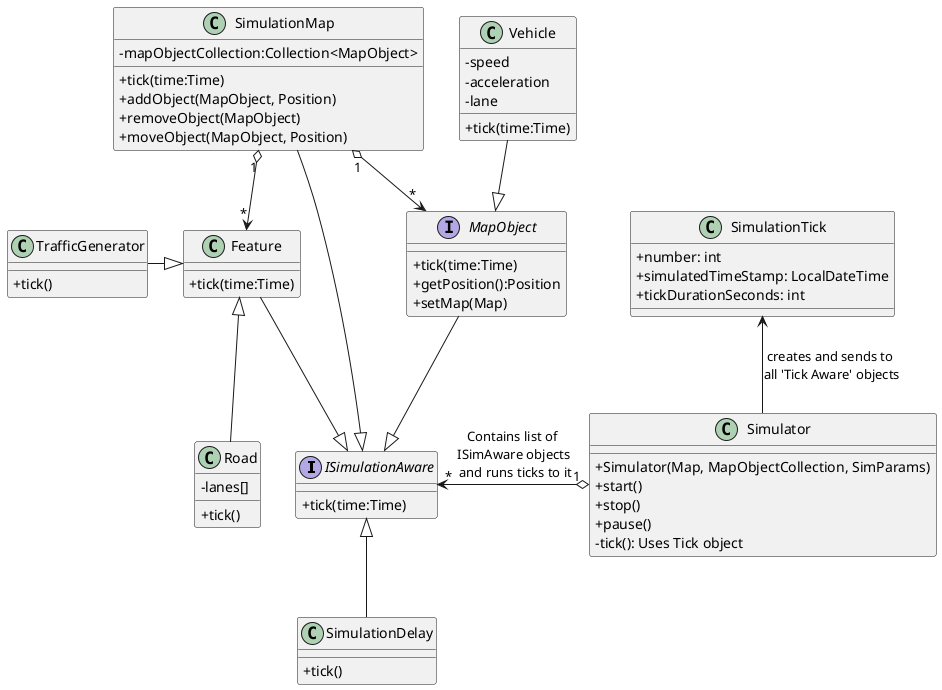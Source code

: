 @startuml

'skinparam monochrome true
skinparam classAttributeIconSize 0

interface ISimulationAware {
+tick(time:Time)
}

class Simulator {
+Simulator(Map, MapObjectCollection, SimParams)
+start()
+stop()
+pause()
-tick(): Uses Tick object
}

Simulator "1" o-left-> "*" ISimulationAware: Contains list of \nISimAware objects\n and runs ticks to it

class SimulationTick {
+number: int
+simulatedTimeStamp: LocalDateTime
+tickDurationSeconds: int
}

SimulationTick <-- Simulator:creates and sends to \nall 'Tick Aware' objects


class SimulationMap {
+tick(time:Time)
+addObject(MapObject, Position)
+removeObject(MapObject)
+moveObject(MapObject, Position)
-mapObjectCollection:Collection<MapObject>
}

SimulationMap --|> ISimulationAware


MapObject --|> ISimulationAware
SimulationMap "1" o--> "*" Feature
SimulationMap "1" o--> "*" MapObject

interface MapObject {
+tick(time:Time)
+getPosition():Position
+setMap(Map)
}

class Vehicle {
+tick(time:Time)
-speed
-acceleration
-lane
}

class Feature {
+tick(time:Time)
}

class Road {
    -lanes[]
    +tick()
}

class TrafficGenerator {
    +tick()
}

Vehicle --|> MapObject
Feature <|-- Road
Feature <|-left- TrafficGenerator


class SimulationDelay {
+tick()
}

ISimulationAware <|--SimulationDelay
Feature --|> ISimulationAware

@enduml